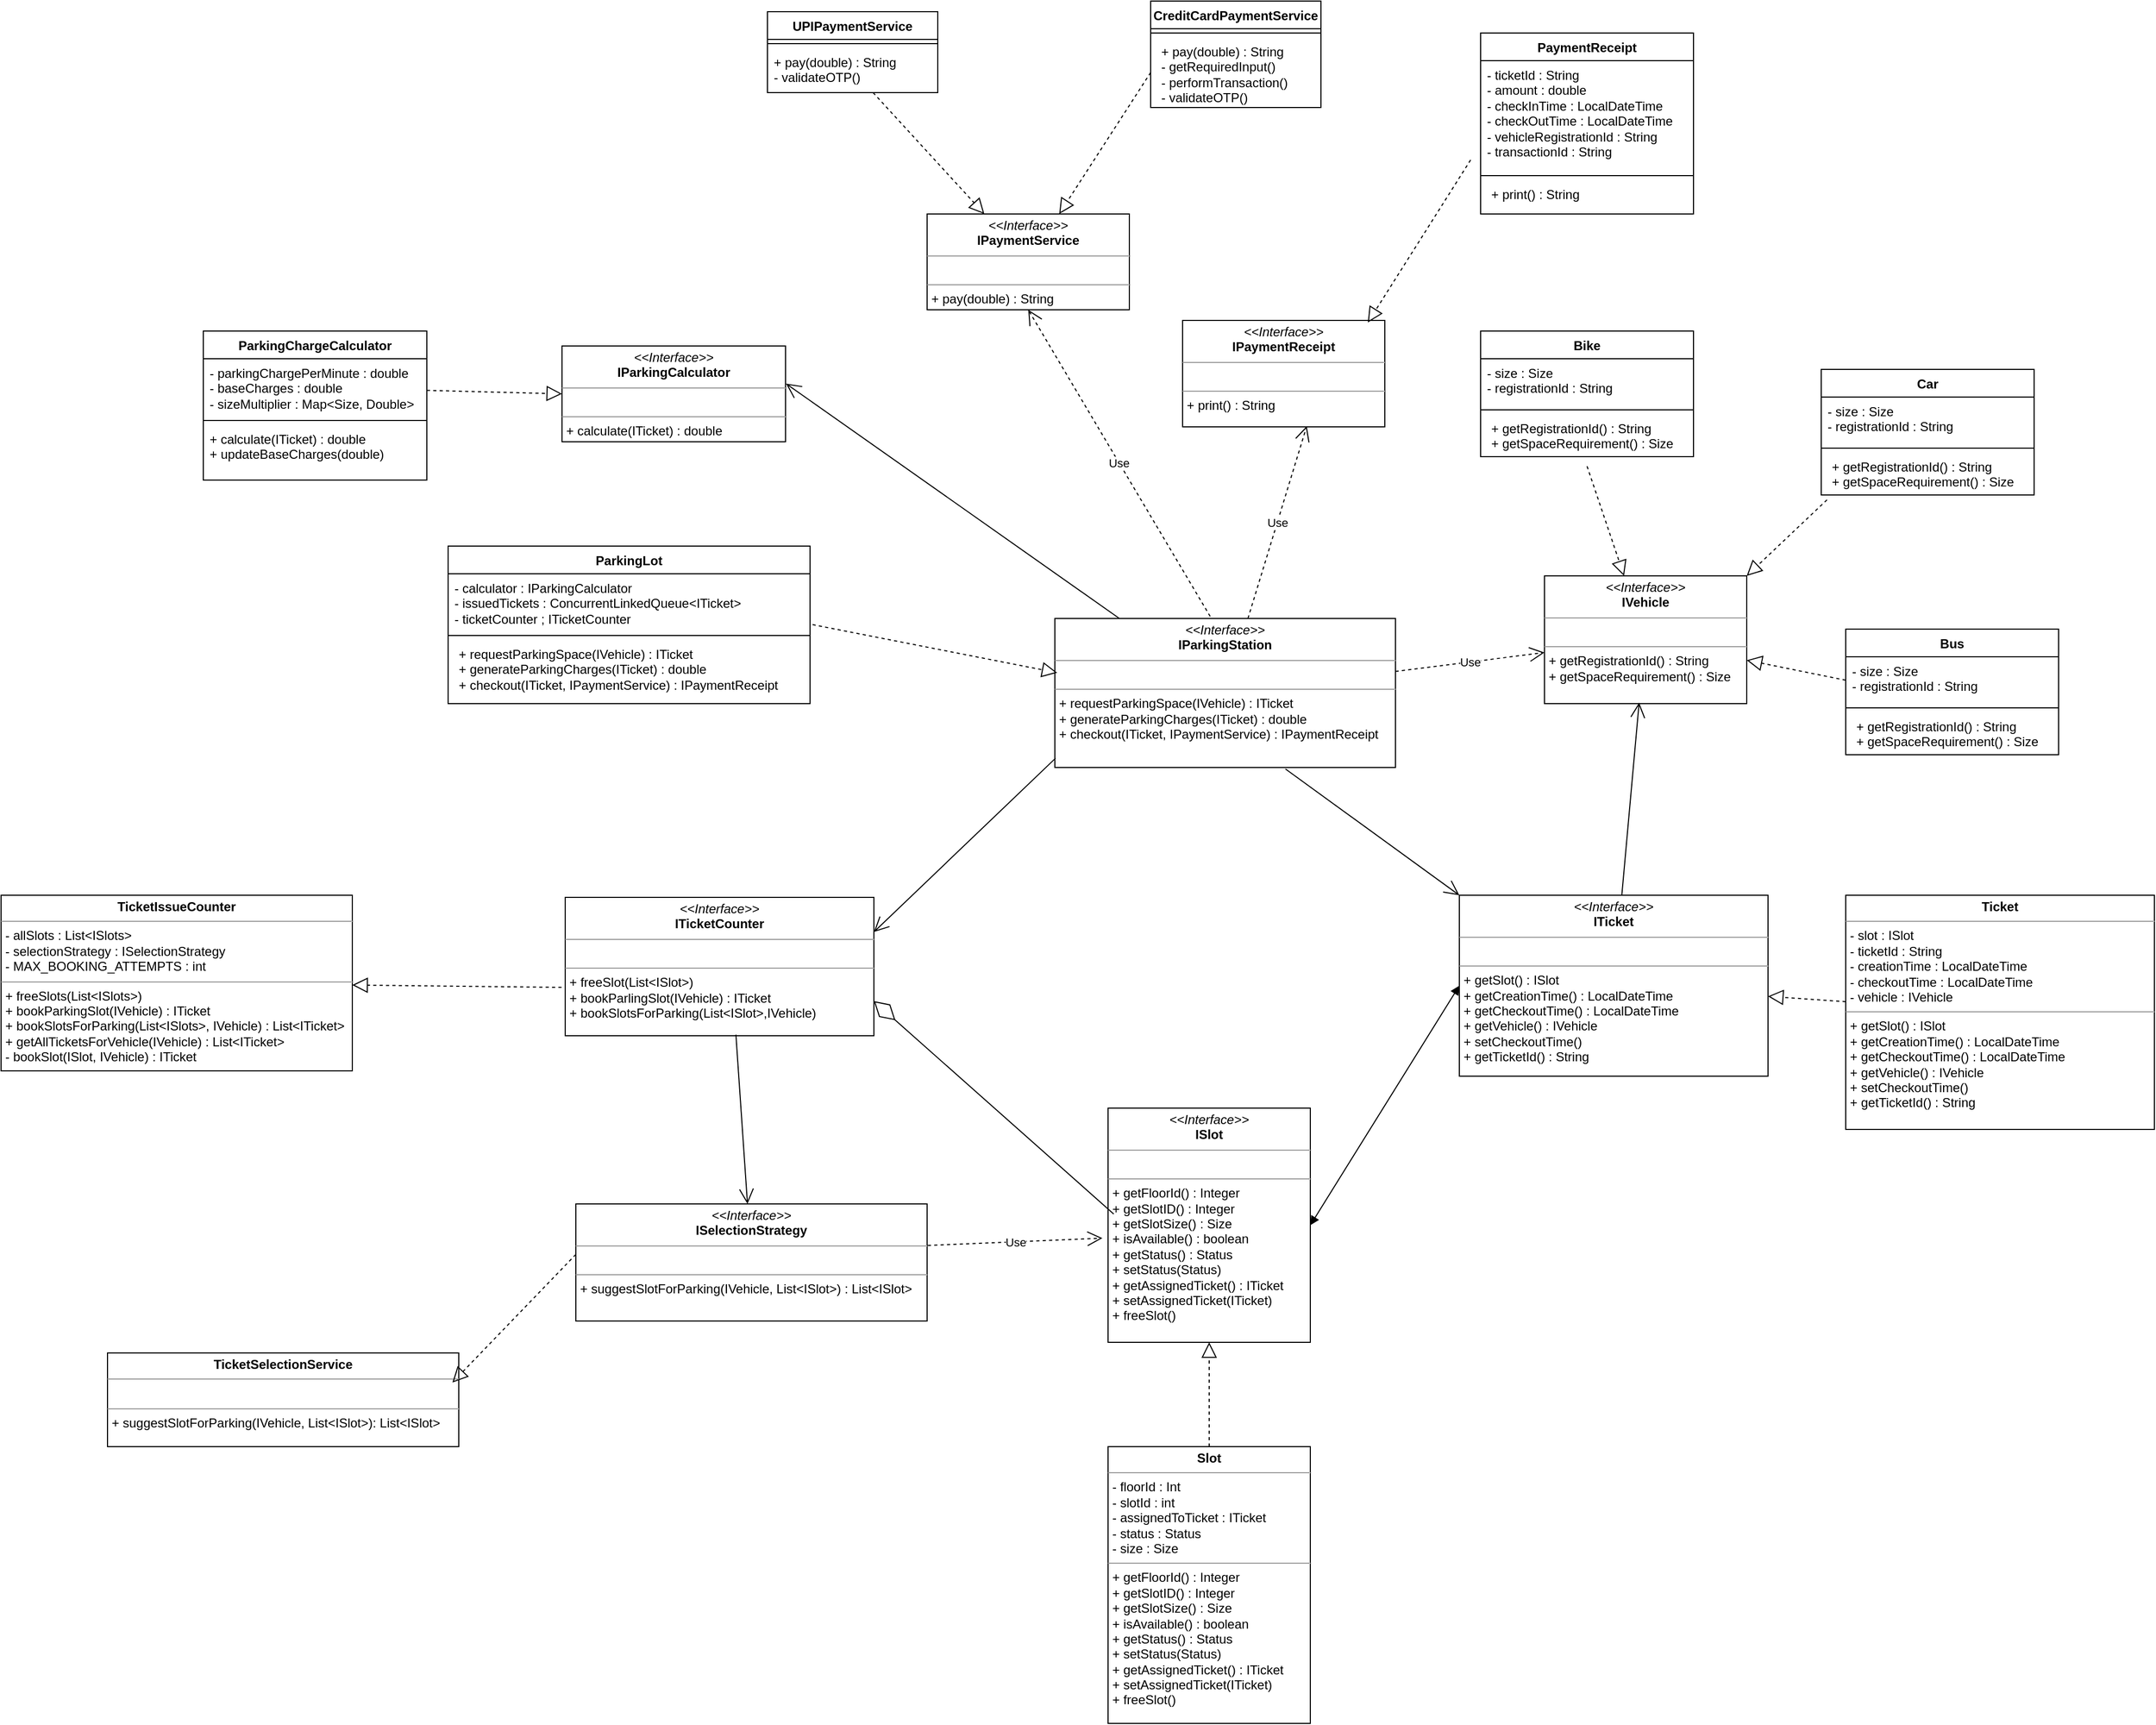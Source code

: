 <mxfile version="21.0.2" type="device"><diagram name="Page-1" id="lLkHNbBGAt3HQMY5YFFs"><mxGraphModel dx="3447" dy="2124" grid="1" gridSize="10" guides="1" tooltips="1" connect="1" arrows="1" fold="1" page="1" pageScale="1" pageWidth="827" pageHeight="1169" math="0" shadow="0"><root><mxCell id="0"/><mxCell id="1" parent="0"/><mxCell id="XF9tV5gIpaY5ltOOP2SK-1" value="&lt;p style=&quot;margin:0px;margin-top:4px;text-align:center;&quot;&gt;&lt;i&gt;&amp;lt;&amp;lt;Interface&amp;gt;&amp;gt;&lt;/i&gt;&lt;br&gt;&lt;b&gt;IVehicle&lt;/b&gt;&lt;/p&gt;&lt;hr size=&quot;1&quot;&gt;&lt;p style=&quot;margin:0px;margin-left:4px;&quot;&gt;&lt;br&gt;&lt;/p&gt;&lt;hr size=&quot;1&quot;&gt;&lt;p style=&quot;margin:0px;margin-left:4px;&quot;&gt;+ getRegistrationId() : String&lt;/p&gt;&lt;p style=&quot;margin:0px;margin-left:4px;&quot;&gt;+ getSpaceRequirement() : Size&amp;nbsp;&lt;/p&gt;" style="verticalAlign=top;align=left;overflow=fill;fontSize=12;fontFamily=Helvetica;html=1;whiteSpace=wrap;" parent="1" vertex="1"><mxGeometry x="460" y="410" width="190" height="120" as="geometry"/></mxCell><mxCell id="XF9tV5gIpaY5ltOOP2SK-2" value="Car" style="swimlane;fontStyle=1;align=center;verticalAlign=top;childLayout=stackLayout;horizontal=1;startSize=26;horizontalStack=0;resizeParent=1;resizeParentMax=0;resizeLast=0;collapsible=1;marginBottom=0;whiteSpace=wrap;html=1;" parent="1" vertex="1"><mxGeometry x="720" y="216" width="200" height="118" as="geometry"/></mxCell><mxCell id="XF9tV5gIpaY5ltOOP2SK-3" value="- size : Size&lt;br&gt;- registrationId : String" style="text;strokeColor=none;fillColor=none;align=left;verticalAlign=top;spacingLeft=4;spacingRight=4;overflow=hidden;rotatable=0;points=[[0,0.5],[1,0.5]];portConstraint=eastwest;whiteSpace=wrap;html=1;" parent="XF9tV5gIpaY5ltOOP2SK-2" vertex="1"><mxGeometry y="26" width="200" height="44" as="geometry"/></mxCell><mxCell id="XF9tV5gIpaY5ltOOP2SK-4" value="" style="line;strokeWidth=1;fillColor=none;align=left;verticalAlign=middle;spacingTop=-1;spacingLeft=3;spacingRight=3;rotatable=0;labelPosition=right;points=[];portConstraint=eastwest;strokeColor=inherit;" parent="XF9tV5gIpaY5ltOOP2SK-2" vertex="1"><mxGeometry y="70" width="200" height="8" as="geometry"/></mxCell><mxCell id="XF9tV5gIpaY5ltOOP2SK-5" value="&lt;p style=&quot;border-color: var(--border-color); margin: 0px 0px 0px 4px;&quot;&gt;+ getRegistrationId() : String&lt;/p&gt;&lt;p style=&quot;border-color: var(--border-color); margin: 0px 0px 0px 4px;&quot;&gt;+ getSpaceRequirement() : Size&amp;nbsp;&lt;/p&gt;" style="text;strokeColor=none;fillColor=none;align=left;verticalAlign=top;spacingLeft=4;spacingRight=4;overflow=hidden;rotatable=0;points=[[0,0.5],[1,0.5]];portConstraint=eastwest;whiteSpace=wrap;html=1;" parent="XF9tV5gIpaY5ltOOP2SK-2" vertex="1"><mxGeometry y="78" width="200" height="40" as="geometry"/></mxCell><mxCell id="XF9tV5gIpaY5ltOOP2SK-6" value="Bike" style="swimlane;fontStyle=1;align=center;verticalAlign=top;childLayout=stackLayout;horizontal=1;startSize=26;horizontalStack=0;resizeParent=1;resizeParentMax=0;resizeLast=0;collapsible=1;marginBottom=0;whiteSpace=wrap;html=1;" parent="1" vertex="1"><mxGeometry x="400" y="180" width="200" height="118" as="geometry"/></mxCell><mxCell id="XF9tV5gIpaY5ltOOP2SK-7" value="- size : Size&lt;br&gt;-&amp;nbsp;registrationId : String" style="text;strokeColor=none;fillColor=none;align=left;verticalAlign=top;spacingLeft=4;spacingRight=4;overflow=hidden;rotatable=0;points=[[0,0.5],[1,0.5]];portConstraint=eastwest;whiteSpace=wrap;html=1;" parent="XF9tV5gIpaY5ltOOP2SK-6" vertex="1"><mxGeometry y="26" width="200" height="44" as="geometry"/></mxCell><mxCell id="XF9tV5gIpaY5ltOOP2SK-8" value="" style="line;strokeWidth=1;fillColor=none;align=left;verticalAlign=middle;spacingTop=-1;spacingLeft=3;spacingRight=3;rotatable=0;labelPosition=right;points=[];portConstraint=eastwest;strokeColor=inherit;" parent="XF9tV5gIpaY5ltOOP2SK-6" vertex="1"><mxGeometry y="70" width="200" height="8" as="geometry"/></mxCell><mxCell id="XF9tV5gIpaY5ltOOP2SK-9" value="&lt;p style=&quot;border-color: var(--border-color); margin: 0px 0px 0px 4px;&quot;&gt;+ getRegistrationId() : String&lt;/p&gt;&lt;p style=&quot;border-color: var(--border-color); margin: 0px 0px 0px 4px;&quot;&gt;+ getSpaceRequirement() : Size&amp;nbsp;&lt;/p&gt;" style="text;strokeColor=none;fillColor=none;align=left;verticalAlign=top;spacingLeft=4;spacingRight=4;overflow=hidden;rotatable=0;points=[[0,0.5],[1,0.5]];portConstraint=eastwest;whiteSpace=wrap;html=1;" parent="XF9tV5gIpaY5ltOOP2SK-6" vertex="1"><mxGeometry y="78" width="200" height="40" as="geometry"/></mxCell><mxCell id="XF9tV5gIpaY5ltOOP2SK-10" value="Bus" style="swimlane;fontStyle=1;align=center;verticalAlign=top;childLayout=stackLayout;horizontal=1;startSize=26;horizontalStack=0;resizeParent=1;resizeParentMax=0;resizeLast=0;collapsible=1;marginBottom=0;whiteSpace=wrap;html=1;" parent="1" vertex="1"><mxGeometry x="743" y="460" width="200" height="118" as="geometry"/></mxCell><mxCell id="XF9tV5gIpaY5ltOOP2SK-11" value="- size : Size&lt;br&gt;- registrationId : String" style="text;strokeColor=none;fillColor=none;align=left;verticalAlign=top;spacingLeft=4;spacingRight=4;overflow=hidden;rotatable=0;points=[[0,0.5],[1,0.5]];portConstraint=eastwest;whiteSpace=wrap;html=1;" parent="XF9tV5gIpaY5ltOOP2SK-10" vertex="1"><mxGeometry y="26" width="200" height="44" as="geometry"/></mxCell><mxCell id="XF9tV5gIpaY5ltOOP2SK-12" value="" style="line;strokeWidth=1;fillColor=none;align=left;verticalAlign=middle;spacingTop=-1;spacingLeft=3;spacingRight=3;rotatable=0;labelPosition=right;points=[];portConstraint=eastwest;strokeColor=inherit;" parent="XF9tV5gIpaY5ltOOP2SK-10" vertex="1"><mxGeometry y="70" width="200" height="8" as="geometry"/></mxCell><mxCell id="XF9tV5gIpaY5ltOOP2SK-13" value="&lt;p style=&quot;border-color: var(--border-color); margin: 0px 0px 0px 4px;&quot;&gt;+ getRegistrationId() : String&lt;/p&gt;&lt;p style=&quot;border-color: var(--border-color); margin: 0px 0px 0px 4px;&quot;&gt;+ getSpaceRequirement() : Size&amp;nbsp;&lt;/p&gt;" style="text;strokeColor=none;fillColor=none;align=left;verticalAlign=top;spacingLeft=4;spacingRight=4;overflow=hidden;rotatable=0;points=[[0,0.5],[1,0.5]];portConstraint=eastwest;whiteSpace=wrap;html=1;" parent="XF9tV5gIpaY5ltOOP2SK-10" vertex="1"><mxGeometry y="78" width="200" height="40" as="geometry"/></mxCell><mxCell id="XF9tV5gIpaY5ltOOP2SK-14" value="&lt;p style=&quot;margin:0px;margin-top:4px;text-align:center;&quot;&gt;&lt;i&gt;&amp;lt;&amp;lt;Interface&amp;gt;&amp;gt;&lt;/i&gt;&lt;br&gt;&lt;b&gt;IParkingStation&lt;/b&gt;&lt;/p&gt;&lt;hr size=&quot;1&quot;&gt;&lt;p style=&quot;margin:0px;margin-left:4px;&quot;&gt;&lt;br&gt;&lt;/p&gt;&lt;hr size=&quot;1&quot;&gt;&lt;p style=&quot;margin:0px;margin-left:4px;&quot;&gt;+ requestParkingSpace(IVehicle) : ITicket&lt;/p&gt;&lt;p style=&quot;margin:0px;margin-left:4px;&quot;&gt;+ generateParkingCharges(ITicket) : double&lt;/p&gt;&lt;p style=&quot;margin:0px;margin-left:4px;&quot;&gt;+ checkout(ITicket, IPaymentService) : IPaymentReceipt&lt;/p&gt;" style="verticalAlign=top;align=left;overflow=fill;fontSize=12;fontFamily=Helvetica;html=1;whiteSpace=wrap;" parent="1" vertex="1"><mxGeometry y="450" width="320" height="140" as="geometry"/></mxCell><mxCell id="XF9tV5gIpaY5ltOOP2SK-15" value="&lt;p style=&quot;margin:0px;margin-top:4px;text-align:center;&quot;&gt;&lt;i&gt;&amp;lt;&amp;lt;Interface&amp;gt;&amp;gt;&lt;/i&gt;&lt;br&gt;&lt;b&gt;ITicket&lt;/b&gt;&lt;/p&gt;&lt;hr size=&quot;1&quot;&gt;&lt;p style=&quot;margin:0px;margin-left:4px;&quot;&gt;&lt;br&gt;&lt;/p&gt;&lt;hr size=&quot;1&quot;&gt;&lt;p style=&quot;margin:0px;margin-left:4px;&quot;&gt;+ getSlot() : ISlot&lt;/p&gt;&lt;p style=&quot;margin:0px;margin-left:4px;&quot;&gt;+ getCreationTime() : LocalDateTime&lt;/p&gt;&lt;p style=&quot;margin:0px;margin-left:4px;&quot;&gt;+ getCheckoutTime() : LocalDateTime&lt;/p&gt;&lt;p style=&quot;margin:0px;margin-left:4px;&quot;&gt;+ getVehicle() : IVehicle&lt;/p&gt;&lt;p style=&quot;margin:0px;margin-left:4px;&quot;&gt;+ setCheckoutTime()&lt;/p&gt;&lt;p style=&quot;margin:0px;margin-left:4px;&quot;&gt;+ getTicketId() : String&lt;/p&gt;" style="verticalAlign=top;align=left;overflow=fill;fontSize=12;fontFamily=Helvetica;html=1;whiteSpace=wrap;" parent="1" vertex="1"><mxGeometry x="380" y="710" width="290" height="170" as="geometry"/></mxCell><mxCell id="XF9tV5gIpaY5ltOOP2SK-17" value="&lt;p style=&quot;margin:0px;margin-top:4px;text-align:center;&quot;&gt;&lt;i&gt;&amp;lt;&amp;lt;Interface&amp;gt;&amp;gt;&lt;/i&gt;&lt;br&gt;&lt;b&gt;ISlot&lt;/b&gt;&lt;/p&gt;&lt;hr size=&quot;1&quot;&gt;&lt;p style=&quot;margin:0px;margin-left:4px;&quot;&gt;&lt;br&gt;&lt;/p&gt;&lt;hr size=&quot;1&quot;&gt;&lt;p style=&quot;margin:0px;margin-left:4px;&quot;&gt;+ getFloorId() : Integer&lt;/p&gt;&lt;p style=&quot;margin:0px;margin-left:4px;&quot;&gt;+ getSlotID() : Integer&lt;/p&gt;&lt;p style=&quot;margin:0px;margin-left:4px;&quot;&gt;+ getSlotSize() : Size&lt;/p&gt;&lt;p style=&quot;margin:0px;margin-left:4px;&quot;&gt;+ isAvailable() : boolean&lt;/p&gt;&lt;p style=&quot;margin:0px;margin-left:4px;&quot;&gt;+ getStatus() : Status&lt;/p&gt;&lt;p style=&quot;margin:0px;margin-left:4px;&quot;&gt;+ setStatus(Status)&lt;/p&gt;&lt;p style=&quot;margin:0px;margin-left:4px;&quot;&gt;+ getAssignedTicket() : ITicket&lt;/p&gt;&lt;p style=&quot;margin:0px;margin-left:4px;&quot;&gt;+ setAssignedTicket(ITicket)&lt;/p&gt;&lt;p style=&quot;margin:0px;margin-left:4px;&quot;&gt;+ freeSlot()&lt;/p&gt;" style="verticalAlign=top;align=left;overflow=fill;fontSize=12;fontFamily=Helvetica;html=1;whiteSpace=wrap;" parent="1" vertex="1"><mxGeometry x="50" y="910" width="190" height="220" as="geometry"/></mxCell><mxCell id="XF9tV5gIpaY5ltOOP2SK-18" value="ParkingLot" style="swimlane;fontStyle=1;align=center;verticalAlign=top;childLayout=stackLayout;horizontal=1;startSize=26;horizontalStack=0;resizeParent=1;resizeParentMax=0;resizeLast=0;collapsible=1;marginBottom=0;whiteSpace=wrap;html=1;" parent="1" vertex="1"><mxGeometry x="-570" y="382" width="340" height="148" as="geometry"/></mxCell><mxCell id="XF9tV5gIpaY5ltOOP2SK-19" value="- calculator : IParkingCalculator&lt;br&gt;- issuedTickets : ConcurrentLinkedQueue&amp;lt;ITicket&amp;gt;&lt;br&gt;- ticketCounter ; ITicketCounter" style="text;strokeColor=none;fillColor=none;align=left;verticalAlign=top;spacingLeft=4;spacingRight=4;overflow=hidden;rotatable=0;points=[[0,0.5],[1,0.5]];portConstraint=eastwest;whiteSpace=wrap;html=1;" parent="XF9tV5gIpaY5ltOOP2SK-18" vertex="1"><mxGeometry y="26" width="340" height="54" as="geometry"/></mxCell><mxCell id="XF9tV5gIpaY5ltOOP2SK-20" value="" style="line;strokeWidth=1;fillColor=none;align=left;verticalAlign=middle;spacingTop=-1;spacingLeft=3;spacingRight=3;rotatable=0;labelPosition=right;points=[];portConstraint=eastwest;strokeColor=inherit;" parent="XF9tV5gIpaY5ltOOP2SK-18" vertex="1"><mxGeometry y="80" width="340" height="8" as="geometry"/></mxCell><mxCell id="XF9tV5gIpaY5ltOOP2SK-21" value="&lt;p style=&quot;border-color: var(--border-color); margin: 0px 0px 0px 4px;&quot;&gt;+ requestParkingSpace(IVehicle) : ITicket&lt;/p&gt;&lt;p style=&quot;border-color: var(--border-color); margin: 0px 0px 0px 4px;&quot;&gt;+ generateParkingCharges(ITicket) : double&lt;/p&gt;&lt;p style=&quot;border-color: var(--border-color); margin: 0px 0px 0px 4px;&quot;&gt;+ checkout(ITicket, IPaymentService) : IPaymentReceipt&lt;/p&gt;" style="text;strokeColor=none;fillColor=none;align=left;verticalAlign=top;spacingLeft=4;spacingRight=4;overflow=hidden;rotatable=0;points=[[0,0.5],[1,0.5]];portConstraint=eastwest;whiteSpace=wrap;html=1;" parent="XF9tV5gIpaY5ltOOP2SK-18" vertex="1"><mxGeometry y="88" width="340" height="60" as="geometry"/></mxCell><mxCell id="XF9tV5gIpaY5ltOOP2SK-23" value="&lt;p style=&quot;margin:0px;margin-top:4px;text-align:center;&quot;&gt;&lt;b&gt;Slot&lt;/b&gt;&lt;/p&gt;&lt;hr size=&quot;1&quot;&gt;&lt;p style=&quot;margin:0px;margin-left:4px;&quot;&gt;- floorId : Int&lt;/p&gt;&lt;p style=&quot;margin:0px;margin-left:4px;&quot;&gt;- slotId : int&lt;/p&gt;&lt;p style=&quot;margin:0px;margin-left:4px;&quot;&gt;- assignedToTicket : ITicket&lt;/p&gt;&lt;p style=&quot;margin:0px;margin-left:4px;&quot;&gt;- status : Status&lt;/p&gt;&lt;p style=&quot;margin:0px;margin-left:4px;&quot;&gt;- size : Size&lt;/p&gt;&lt;hr size=&quot;1&quot;&gt;&lt;p style=&quot;border-color: var(--border-color); margin: 0px 0px 0px 4px;&quot;&gt;+ getFloorId() : Integer&lt;/p&gt;&lt;p style=&quot;border-color: var(--border-color); margin: 0px 0px 0px 4px;&quot;&gt;+ getSlotID() : Integer&lt;/p&gt;&lt;p style=&quot;border-color: var(--border-color); margin: 0px 0px 0px 4px;&quot;&gt;+ getSlotSize() : Size&lt;/p&gt;&lt;p style=&quot;border-color: var(--border-color); margin: 0px 0px 0px 4px;&quot;&gt;+ isAvailable() : boolean&lt;/p&gt;&lt;p style=&quot;border-color: var(--border-color); margin: 0px 0px 0px 4px;&quot;&gt;+ getStatus() : Status&lt;/p&gt;&lt;p style=&quot;border-color: var(--border-color); margin: 0px 0px 0px 4px;&quot;&gt;+ setStatus(Status)&lt;/p&gt;&lt;p style=&quot;border-color: var(--border-color); margin: 0px 0px 0px 4px;&quot;&gt;+ getAssignedTicket() : ITicket&lt;/p&gt;&lt;p style=&quot;border-color: var(--border-color); margin: 0px 0px 0px 4px;&quot;&gt;+ setAssignedTicket(ITicket)&lt;/p&gt;&lt;p style=&quot;border-color: var(--border-color); margin: 0px 0px 0px 4px;&quot;&gt;+ freeSlot()&lt;/p&gt;" style="verticalAlign=top;align=left;overflow=fill;fontSize=12;fontFamily=Helvetica;html=1;whiteSpace=wrap;" parent="1" vertex="1"><mxGeometry x="50" y="1228" width="190" height="260" as="geometry"/></mxCell><mxCell id="XF9tV5gIpaY5ltOOP2SK-24" value="&lt;p style=&quot;margin:0px;margin-top:4px;text-align:center;&quot;&gt;&lt;i&gt;&amp;lt;&amp;lt;Interface&amp;gt;&amp;gt;&lt;/i&gt;&lt;br&gt;&lt;b&gt;ISelectionStrategy&lt;/b&gt;&lt;/p&gt;&lt;hr size=&quot;1&quot;&gt;&lt;p style=&quot;margin:0px;margin-left:4px;&quot;&gt;&lt;br&gt;&lt;/p&gt;&lt;hr size=&quot;1&quot;&gt;&lt;p style=&quot;margin:0px;margin-left:4px;&quot;&gt;+ suggestSlotForParking(IVehicle, List&amp;lt;ISlot&amp;gt;) : List&amp;lt;ISlot&amp;gt;&lt;/p&gt;" style="verticalAlign=top;align=left;overflow=fill;fontSize=12;fontFamily=Helvetica;html=1;whiteSpace=wrap;" parent="1" vertex="1"><mxGeometry x="-450" y="1000" width="330" height="110" as="geometry"/></mxCell><mxCell id="XF9tV5gIpaY5ltOOP2SK-25" value="" style="endArrow=block;dashed=1;endFill=0;endSize=12;html=1;rounded=0;exitX=0.5;exitY=1.225;exitDx=0;exitDy=0;exitPerimeter=0;" parent="1" source="XF9tV5gIpaY5ltOOP2SK-9" target="XF9tV5gIpaY5ltOOP2SK-1" edge="1"><mxGeometry width="160" relative="1" as="geometry"><mxPoint x="233" y="330" as="sourcePoint"/><mxPoint x="393" y="330" as="targetPoint"/></mxGeometry></mxCell><mxCell id="XF9tV5gIpaY5ltOOP2SK-26" value="" style="endArrow=block;dashed=1;endFill=0;endSize=12;html=1;rounded=0;exitX=0.027;exitY=1.114;exitDx=0;exitDy=0;exitPerimeter=0;entryX=1;entryY=0;entryDx=0;entryDy=0;" parent="1" source="XF9tV5gIpaY5ltOOP2SK-5" target="XF9tV5gIpaY5ltOOP2SK-1" edge="1"><mxGeometry width="160" relative="1" as="geometry"><mxPoint x="243" y="380" as="sourcePoint"/><mxPoint x="403" y="380" as="targetPoint"/></mxGeometry></mxCell><mxCell id="XF9tV5gIpaY5ltOOP2SK-27" value="" style="endArrow=block;dashed=1;endFill=0;endSize=12;html=1;rounded=0;exitX=0;exitY=0.5;exitDx=0;exitDy=0;" parent="1" source="XF9tV5gIpaY5ltOOP2SK-11" target="XF9tV5gIpaY5ltOOP2SK-1" edge="1"><mxGeometry width="160" relative="1" as="geometry"><mxPoint x="203" y="350" as="sourcePoint"/><mxPoint x="363" y="350" as="targetPoint"/></mxGeometry></mxCell><mxCell id="XF9tV5gIpaY5ltOOP2SK-28" value="" style="endArrow=block;dashed=1;endFill=0;endSize=12;html=1;rounded=0;exitX=1.007;exitY=0.885;exitDx=0;exitDy=0;exitPerimeter=0;entryX=0.007;entryY=0.364;entryDx=0;entryDy=0;entryPerimeter=0;" parent="1" source="XF9tV5gIpaY5ltOOP2SK-19" target="XF9tV5gIpaY5ltOOP2SK-14" edge="1"><mxGeometry width="160" relative="1" as="geometry"><mxPoint x="-550" y="770" as="sourcePoint"/><mxPoint x="-390" y="770" as="targetPoint"/></mxGeometry></mxCell><mxCell id="XF9tV5gIpaY5ltOOP2SK-32" value="" style="endArrow=block;dashed=1;endFill=0;endSize=12;html=1;rounded=0;exitX=0.5;exitY=0;exitDx=0;exitDy=0;" parent="1" source="XF9tV5gIpaY5ltOOP2SK-23" target="XF9tV5gIpaY5ltOOP2SK-17" edge="1"><mxGeometry width="160" relative="1" as="geometry"><mxPoint x="-170" y="1042.64" as="sourcePoint"/><mxPoint x="-472.09" y="1042.64" as="targetPoint"/></mxGeometry></mxCell><mxCell id="XF9tV5gIpaY5ltOOP2SK-33" value="&lt;p style=&quot;margin:0px;margin-top:4px;text-align:center;&quot;&gt;&lt;b&gt;Ticket&lt;/b&gt;&lt;/p&gt;&lt;hr size=&quot;1&quot;&gt;&lt;p style=&quot;margin:0px;margin-left:4px;&quot;&gt;- slot : ISlot&lt;/p&gt;&lt;p style=&quot;margin:0px;margin-left:4px;&quot;&gt;- ticketId : String&lt;/p&gt;&lt;p style=&quot;margin:0px;margin-left:4px;&quot;&gt;- creationTime : LocalDateTime&lt;/p&gt;&lt;p style=&quot;margin:0px;margin-left:4px;&quot;&gt;- checkoutTime : LocalDateTime&lt;/p&gt;&lt;p style=&quot;margin:0px;margin-left:4px;&quot;&gt;- vehicle : IVehicle&lt;/p&gt;&lt;hr size=&quot;1&quot;&gt;&lt;p style=&quot;border-color: var(--border-color); margin: 0px 0px 0px 4px;&quot;&gt;+ getSlot() : ISlot&lt;/p&gt;&lt;p style=&quot;border-color: var(--border-color); margin: 0px 0px 0px 4px;&quot;&gt;+ getCreationTime() : LocalDateTime&lt;/p&gt;&lt;p style=&quot;border-color: var(--border-color); margin: 0px 0px 0px 4px;&quot;&gt;+ getCheckoutTime() : LocalDateTime&lt;/p&gt;&lt;p style=&quot;border-color: var(--border-color); margin: 0px 0px 0px 4px;&quot;&gt;+ getVehicle() : IVehicle&lt;/p&gt;&lt;p style=&quot;border-color: var(--border-color); margin: 0px 0px 0px 4px;&quot;&gt;+ setCheckoutTime()&lt;/p&gt;&lt;p style=&quot;border-color: var(--border-color); margin: 0px 0px 0px 4px;&quot;&gt;+ getTicketId() : String&lt;/p&gt;" style="verticalAlign=top;align=left;overflow=fill;fontSize=12;fontFamily=Helvetica;html=1;whiteSpace=wrap;" parent="1" vertex="1"><mxGeometry x="743" y="710" width="290" height="220" as="geometry"/></mxCell><mxCell id="XF9tV5gIpaY5ltOOP2SK-34" value="Use" style="endArrow=open;endSize=12;dashed=1;html=1;rounded=0;" parent="1" source="XF9tV5gIpaY5ltOOP2SK-14" target="XF9tV5gIpaY5ltOOP2SK-1" edge="1"><mxGeometry width="160" relative="1" as="geometry"><mxPoint x="280" y="650" as="sourcePoint"/><mxPoint x="440" y="650" as="targetPoint"/></mxGeometry></mxCell><mxCell id="XF9tV5gIpaY5ltOOP2SK-35" value="" style="endArrow=open;endFill=1;endSize=12;html=1;rounded=0;exitX=0.677;exitY=1.01;exitDx=0;exitDy=0;exitPerimeter=0;entryX=0;entryY=0;entryDx=0;entryDy=0;" parent="1" source="XF9tV5gIpaY5ltOOP2SK-14" target="XF9tV5gIpaY5ltOOP2SK-15" edge="1"><mxGeometry width="160" relative="1" as="geometry"><mxPoint x="410" y="660" as="sourcePoint"/><mxPoint x="570" y="660" as="targetPoint"/></mxGeometry></mxCell><mxCell id="XF9tV5gIpaY5ltOOP2SK-36" value="" style="endArrow=block;dashed=1;endFill=0;endSize=12;html=1;rounded=0;" parent="1" source="XF9tV5gIpaY5ltOOP2SK-33" target="XF9tV5gIpaY5ltOOP2SK-15" edge="1"><mxGeometry width="160" relative="1" as="geometry"><mxPoint x="-168" y="962" as="sourcePoint"/><mxPoint x="-27" y="883" as="targetPoint"/></mxGeometry></mxCell><mxCell id="XF9tV5gIpaY5ltOOP2SK-37" value="" style="endArrow=open;endFill=1;endSize=12;html=1;rounded=0;entryX=0.468;entryY=0.992;entryDx=0;entryDy=0;entryPerimeter=0;" parent="1" source="XF9tV5gIpaY5ltOOP2SK-15" target="XF9tV5gIpaY5ltOOP2SK-1" edge="1"><mxGeometry width="160" relative="1" as="geometry"><mxPoint x="-10" y="860" as="sourcePoint"/><mxPoint x="150" y="860" as="targetPoint"/></mxGeometry></mxCell><mxCell id="XF9tV5gIpaY5ltOOP2SK-39" value="&lt;p style=&quot;margin:0px;margin-top:4px;text-align:center;&quot;&gt;&lt;b&gt;TicketIssueCounter&lt;/b&gt;&lt;/p&gt;&lt;hr size=&quot;1&quot;&gt;&lt;p style=&quot;margin:0px;margin-left:4px;&quot;&gt;- allSlots : List&amp;lt;ISlots&amp;gt;&lt;/p&gt;&lt;p style=&quot;margin:0px;margin-left:4px;&quot;&gt;- selectionStrategy : ISelectionStrategy&lt;/p&gt;&lt;p style=&quot;margin:0px;margin-left:4px;&quot;&gt;- MAX_BOOKING_ATTEMPTS : int&lt;/p&gt;&lt;hr size=&quot;1&quot;&gt;&lt;p style=&quot;border-color: var(--border-color); margin: 0px 0px 0px 4px;&quot;&gt;+ freeSlots(List&amp;lt;ISlots&amp;gt;)&lt;/p&gt;&lt;p style=&quot;border-color: var(--border-color); margin: 0px 0px 0px 4px;&quot;&gt;+ bookParkingSlot(IVehicle) : ITicket&lt;/p&gt;&lt;p style=&quot;border-color: var(--border-color); margin: 0px 0px 0px 4px;&quot;&gt;+ bookSlotsForParking(List&amp;lt;ISlots&amp;gt;, IVehicle) : List&amp;lt;ITicket&amp;gt;&lt;/p&gt;&lt;p style=&quot;border-color: var(--border-color); margin: 0px 0px 0px 4px;&quot;&gt;+ getAllTicketsForVehicle(IVehicle) : List&amp;lt;ITicket&amp;gt;&lt;/p&gt;&lt;p style=&quot;border-color: var(--border-color); margin: 0px 0px 0px 4px;&quot;&gt;- bookSlot(ISlot, IVehicle) : ITicket&lt;/p&gt;" style="verticalAlign=top;align=left;overflow=fill;fontSize=12;fontFamily=Helvetica;html=1;whiteSpace=wrap;" parent="1" vertex="1"><mxGeometry x="-990" y="710" width="330" height="165" as="geometry"/></mxCell><mxCell id="XF9tV5gIpaY5ltOOP2SK-40" value="" style="endArrow=open;endFill=1;endSize=12;html=1;rounded=0;entryX=1.002;entryY=0.393;entryDx=0;entryDy=0;entryPerimeter=0;" parent="1" source="XF9tV5gIpaY5ltOOP2SK-14" target="XF9tV5gIpaY5ltOOP2SK-65" edge="1"><mxGeometry width="160" relative="1" as="geometry"><mxPoint x="-80" y="1100" as="sourcePoint"/><mxPoint x="80" y="1100" as="targetPoint"/></mxGeometry></mxCell><mxCell id="XF9tV5gIpaY5ltOOP2SK-41" value="" style="endArrow=block;dashed=1;endFill=0;endSize=12;html=1;rounded=0;exitX=0.009;exitY=0.651;exitDx=0;exitDy=0;exitPerimeter=0;" parent="1" source="4z1u4u1_YCB_TBfovZvs-3" target="XF9tV5gIpaY5ltOOP2SK-39" edge="1"><mxGeometry width="160" relative="1" as="geometry"><mxPoint x="-160" y="1107" as="sourcePoint"/><mxPoint y="1107" as="targetPoint"/></mxGeometry></mxCell><mxCell id="XF9tV5gIpaY5ltOOP2SK-44" value="&lt;p style=&quot;margin:0px;margin-top:4px;text-align:center;&quot;&gt;&lt;i&gt;&amp;lt;&amp;lt;Interface&amp;gt;&amp;gt;&lt;/i&gt;&lt;br&gt;&lt;b&gt;IPaymentService&lt;/b&gt;&lt;/p&gt;&lt;hr size=&quot;1&quot;&gt;&lt;p style=&quot;margin:0px;margin-left:4px;&quot;&gt;&lt;br&gt;&lt;/p&gt;&lt;hr size=&quot;1&quot;&gt;&lt;p style=&quot;margin:0px;margin-left:4px;&quot;&gt;+ pay(double) : String&lt;/p&gt;" style="verticalAlign=top;align=left;overflow=fill;fontSize=12;fontFamily=Helvetica;html=1;whiteSpace=wrap;" parent="1" vertex="1"><mxGeometry x="-120" y="70" width="190" height="90" as="geometry"/></mxCell><mxCell id="XF9tV5gIpaY5ltOOP2SK-45" value="CreditCardPaymentService" style="swimlane;fontStyle=1;align=center;verticalAlign=top;childLayout=stackLayout;horizontal=1;startSize=26;horizontalStack=0;resizeParent=1;resizeParentMax=0;resizeLast=0;collapsible=1;marginBottom=0;whiteSpace=wrap;html=1;" parent="1" vertex="1"><mxGeometry x="90" y="-130" width="160" height="100" as="geometry"/></mxCell><mxCell id="XF9tV5gIpaY5ltOOP2SK-47" value="" style="line;strokeWidth=1;fillColor=none;align=left;verticalAlign=middle;spacingTop=-1;spacingLeft=3;spacingRight=3;rotatable=0;labelPosition=right;points=[];portConstraint=eastwest;strokeColor=inherit;" parent="XF9tV5gIpaY5ltOOP2SK-45" vertex="1"><mxGeometry y="26" width="160" height="8" as="geometry"/></mxCell><mxCell id="XF9tV5gIpaY5ltOOP2SK-48" value="&lt;p style=&quot;border-color: var(--border-color); margin: 0px 0px 0px 4px;&quot;&gt;+ pay(double) : String&lt;/p&gt;&lt;p style=&quot;border-color: var(--border-color); margin: 0px 0px 0px 4px;&quot;&gt;- getRequiredInput()&lt;/p&gt;&lt;p style=&quot;border-color: var(--border-color); margin: 0px 0px 0px 4px;&quot;&gt;- performTransaction()&lt;/p&gt;&lt;p style=&quot;border-color: var(--border-color); margin: 0px 0px 0px 4px;&quot;&gt;- validateOTP()&lt;/p&gt;" style="text;strokeColor=none;fillColor=none;align=left;verticalAlign=top;spacingLeft=4;spacingRight=4;overflow=hidden;rotatable=0;points=[[0,0.5],[1,0.5]];portConstraint=eastwest;whiteSpace=wrap;html=1;" parent="XF9tV5gIpaY5ltOOP2SK-45" vertex="1"><mxGeometry y="34" width="160" height="66" as="geometry"/></mxCell><mxCell id="XF9tV5gIpaY5ltOOP2SK-49" value="UPIPaymentService" style="swimlane;fontStyle=1;align=center;verticalAlign=top;childLayout=stackLayout;horizontal=1;startSize=26;horizontalStack=0;resizeParent=1;resizeParentMax=0;resizeLast=0;collapsible=1;marginBottom=0;whiteSpace=wrap;html=1;" parent="1" vertex="1"><mxGeometry x="-270" y="-120" width="160" height="76" as="geometry"/></mxCell><mxCell id="XF9tV5gIpaY5ltOOP2SK-51" value="" style="line;strokeWidth=1;fillColor=none;align=left;verticalAlign=middle;spacingTop=-1;spacingLeft=3;spacingRight=3;rotatable=0;labelPosition=right;points=[];portConstraint=eastwest;strokeColor=inherit;" parent="XF9tV5gIpaY5ltOOP2SK-49" vertex="1"><mxGeometry y="26" width="160" height="8" as="geometry"/></mxCell><mxCell id="XF9tV5gIpaY5ltOOP2SK-52" value="+ pay(double) : String&lt;br&gt;- validateOTP()" style="text;strokeColor=none;fillColor=none;align=left;verticalAlign=top;spacingLeft=4;spacingRight=4;overflow=hidden;rotatable=0;points=[[0,0.5],[1,0.5]];portConstraint=eastwest;whiteSpace=wrap;html=1;" parent="XF9tV5gIpaY5ltOOP2SK-49" vertex="1"><mxGeometry y="34" width="160" height="42" as="geometry"/></mxCell><mxCell id="XF9tV5gIpaY5ltOOP2SK-53" value="" style="endArrow=block;dashed=1;endFill=0;endSize=12;html=1;rounded=0;exitX=0;exitY=0.734;exitDx=0;exitDy=0;exitPerimeter=0;" parent="1" target="XF9tV5gIpaY5ltOOP2SK-44" edge="1"><mxGeometry width="160" relative="1" as="geometry"><mxPoint x="90" y="-62.896" as="sourcePoint"/><mxPoint x="-648" y="597" as="targetPoint"/></mxGeometry></mxCell><mxCell id="XF9tV5gIpaY5ltOOP2SK-54" value="" style="endArrow=block;dashed=1;endFill=0;endSize=12;html=1;rounded=0;" parent="1" source="XF9tV5gIpaY5ltOOP2SK-52" target="XF9tV5gIpaY5ltOOP2SK-44" edge="1"><mxGeometry width="160" relative="1" as="geometry"><mxPoint x="-230" y="-10" as="sourcePoint"/><mxPoint x="130" y="126" as="targetPoint"/></mxGeometry></mxCell><mxCell id="XF9tV5gIpaY5ltOOP2SK-61" value="ParkingChargeCalculator" style="swimlane;fontStyle=1;align=center;verticalAlign=top;childLayout=stackLayout;horizontal=1;startSize=26;horizontalStack=0;resizeParent=1;resizeParentMax=0;resizeLast=0;collapsible=1;marginBottom=0;whiteSpace=wrap;html=1;" parent="1" vertex="1"><mxGeometry x="-800" y="180" width="210" height="140" as="geometry"/></mxCell><mxCell id="XF9tV5gIpaY5ltOOP2SK-62" value="- parkingChargePerMinute : double&lt;br&gt;- baseCharges : double&lt;br&gt;- sizeMultiplier : Map&amp;lt;Size, Double&amp;gt;" style="text;strokeColor=none;fillColor=none;align=left;verticalAlign=top;spacingLeft=4;spacingRight=4;overflow=hidden;rotatable=0;points=[[0,0.5],[1,0.5]];portConstraint=eastwest;whiteSpace=wrap;html=1;" parent="XF9tV5gIpaY5ltOOP2SK-61" vertex="1"><mxGeometry y="26" width="210" height="54" as="geometry"/></mxCell><mxCell id="XF9tV5gIpaY5ltOOP2SK-63" value="" style="line;strokeWidth=1;fillColor=none;align=left;verticalAlign=middle;spacingTop=-1;spacingLeft=3;spacingRight=3;rotatable=0;labelPosition=right;points=[];portConstraint=eastwest;strokeColor=inherit;" parent="XF9tV5gIpaY5ltOOP2SK-61" vertex="1"><mxGeometry y="80" width="210" height="8" as="geometry"/></mxCell><mxCell id="XF9tV5gIpaY5ltOOP2SK-64" value="+ calculate(ITicket) : double&lt;br&gt;+ updateBaseCharges(double)" style="text;strokeColor=none;fillColor=none;align=left;verticalAlign=top;spacingLeft=4;spacingRight=4;overflow=hidden;rotatable=0;points=[[0,0.5],[1,0.5]];portConstraint=eastwest;whiteSpace=wrap;html=1;" parent="XF9tV5gIpaY5ltOOP2SK-61" vertex="1"><mxGeometry y="88" width="210" height="52" as="geometry"/></mxCell><mxCell id="XF9tV5gIpaY5ltOOP2SK-65" value="&lt;p style=&quot;margin:0px;margin-top:4px;text-align:center;&quot;&gt;&lt;i&gt;&amp;lt;&amp;lt;Interface&amp;gt;&amp;gt;&lt;/i&gt;&lt;br&gt;&lt;b&gt;IParkingCalculator&lt;/b&gt;&lt;/p&gt;&lt;hr size=&quot;1&quot;&gt;&lt;p style=&quot;margin:0px;margin-left:4px;&quot;&gt;&lt;br&gt;&lt;/p&gt;&lt;hr size=&quot;1&quot;&gt;&lt;p style=&quot;margin:0px;margin-left:4px;&quot;&gt;+ calculate(ITicket) : double&lt;/p&gt;" style="verticalAlign=top;align=left;overflow=fill;fontSize=12;fontFamily=Helvetica;html=1;whiteSpace=wrap;" parent="1" vertex="1"><mxGeometry x="-463" y="194" width="210" height="90" as="geometry"/></mxCell><mxCell id="XF9tV5gIpaY5ltOOP2SK-66" value="" style="endArrow=block;dashed=1;endFill=0;endSize=12;html=1;rounded=0;entryX=0;entryY=0.5;entryDx=0;entryDy=0;" parent="1" source="XF9tV5gIpaY5ltOOP2SK-62" target="XF9tV5gIpaY5ltOOP2SK-65" edge="1"><mxGeometry width="160" relative="1" as="geometry"><mxPoint x="-113" y="197" as="sourcePoint"/><mxPoint x="-223" y="150" as="targetPoint"/></mxGeometry></mxCell><mxCell id="XF9tV5gIpaY5ltOOP2SK-68" value="Use" style="endArrow=open;endSize=12;dashed=1;html=1;rounded=0;entryX=0.5;entryY=1;entryDx=0;entryDy=0;exitX=0.456;exitY=-0.014;exitDx=0;exitDy=0;exitPerimeter=0;" parent="1" source="XF9tV5gIpaY5ltOOP2SK-14" target="XF9tV5gIpaY5ltOOP2SK-44" edge="1"><mxGeometry width="160" relative="1" as="geometry"><mxPoint x="390" y="590" as="sourcePoint"/><mxPoint x="550" y="590" as="targetPoint"/></mxGeometry></mxCell><mxCell id="4z1u4u1_YCB_TBfovZvs-1" value="&lt;p style=&quot;margin:0px;margin-top:4px;text-align:center;&quot;&gt;&lt;i&gt;&amp;lt;&amp;lt;Interface&amp;gt;&amp;gt;&lt;/i&gt;&lt;br&gt;&lt;b&gt;IPaymentReceipt&lt;/b&gt;&lt;/p&gt;&lt;hr size=&quot;1&quot;&gt;&lt;p style=&quot;margin:0px;margin-left:4px;&quot;&gt;&lt;br&gt;&lt;/p&gt;&lt;hr size=&quot;1&quot;&gt;&lt;p style=&quot;margin:0px;margin-left:4px;&quot;&gt;+ print() : String&lt;/p&gt;&lt;p style=&quot;margin:0px;margin-left:4px;&quot;&gt;&lt;br&gt;&lt;/p&gt;" style="verticalAlign=top;align=left;overflow=fill;fontSize=12;fontFamily=Helvetica;html=1;whiteSpace=wrap;" vertex="1" parent="1"><mxGeometry x="120" y="170" width="190" height="100" as="geometry"/></mxCell><mxCell id="4z1u4u1_YCB_TBfovZvs-2" value="Use" style="endArrow=open;endSize=12;dashed=1;html=1;rounded=0;entryX=0.614;entryY=0.993;entryDx=0;entryDy=0;entryPerimeter=0;" edge="1" parent="1" source="XF9tV5gIpaY5ltOOP2SK-14" target="4z1u4u1_YCB_TBfovZvs-1"><mxGeometry width="160" relative="1" as="geometry"><mxPoint x="330" y="510" as="sourcePoint"/><mxPoint x="470" y="492" as="targetPoint"/></mxGeometry></mxCell><mxCell id="4z1u4u1_YCB_TBfovZvs-3" value="&lt;p style=&quot;margin:0px;margin-top:4px;text-align:center;&quot;&gt;&lt;i&gt;&amp;lt;&amp;lt;Interface&amp;gt;&amp;gt;&lt;/i&gt;&lt;br&gt;&lt;b&gt;ITicketCounter&lt;/b&gt;&lt;/p&gt;&lt;hr size=&quot;1&quot;&gt;&lt;p style=&quot;margin:0px;margin-left:4px;&quot;&gt;&lt;br&gt;&lt;/p&gt;&lt;hr size=&quot;1&quot;&gt;&lt;p style=&quot;margin:0px;margin-left:4px;&quot;&gt;+ freeSlot(List&amp;lt;ISlot&amp;gt;)&lt;/p&gt;&lt;p style=&quot;margin:0px;margin-left:4px;&quot;&gt;+ bookParlingSlot(IVehicle) : ITicket&lt;/p&gt;&lt;p style=&quot;margin:0px;margin-left:4px;&quot;&gt;+ bookSlotsForParking(List&amp;lt;ISlot&amp;gt;,IVehicle)&lt;/p&gt;" style="verticalAlign=top;align=left;overflow=fill;fontSize=12;fontFamily=Helvetica;html=1;whiteSpace=wrap;" vertex="1" parent="1"><mxGeometry x="-460" y="712" width="290" height="130" as="geometry"/></mxCell><mxCell id="4z1u4u1_YCB_TBfovZvs-4" value="" style="endArrow=open;endFill=1;endSize=12;html=1;rounded=0;exitX=0.002;exitY=0.938;exitDx=0;exitDy=0;exitPerimeter=0;entryX=1;entryY=0.25;entryDx=0;entryDy=0;" edge="1" parent="1" source="XF9tV5gIpaY5ltOOP2SK-14" target="4z1u4u1_YCB_TBfovZvs-3"><mxGeometry width="160" relative="1" as="geometry"><mxPoint x="0.64" y="610.0" as="sourcePoint"/><mxPoint x="-203" y="732.64" as="targetPoint"/></mxGeometry></mxCell><mxCell id="4z1u4u1_YCB_TBfovZvs-5" value="&lt;p style=&quot;margin:0px;margin-top:4px;text-align:center;&quot;&gt;&lt;b&gt;TicketSelectionService&lt;/b&gt;&lt;/p&gt;&lt;hr size=&quot;1&quot;&gt;&lt;p style=&quot;margin:0px;margin-left:4px;&quot;&gt;&lt;br&gt;&lt;/p&gt;&lt;hr size=&quot;1&quot;&gt;&lt;p style=&quot;border-color: var(--border-color); margin: 0px 0px 0px 4px;&quot;&gt;+ suggestSlotForParking(IVehicle, List&amp;lt;ISlot&amp;gt;): List&amp;lt;ISlot&amp;gt;&lt;/p&gt;&lt;p style=&quot;border-color: var(--border-color); margin: 0px 0px 0px 4px;&quot;&gt;&lt;br&gt;&lt;/p&gt;" style="verticalAlign=top;align=left;overflow=fill;fontSize=12;fontFamily=Helvetica;html=1;whiteSpace=wrap;" vertex="1" parent="1"><mxGeometry x="-890" y="1140" width="330" height="88" as="geometry"/></mxCell><mxCell id="4z1u4u1_YCB_TBfovZvs-6" value="" style="endArrow=block;dashed=1;endFill=0;endSize=12;html=1;rounded=0;exitX=0;exitY=0.431;exitDx=0;exitDy=0;exitPerimeter=0;entryX=0.982;entryY=0.315;entryDx=0;entryDy=0;entryPerimeter=0;" edge="1" parent="1" source="XF9tV5gIpaY5ltOOP2SK-24" target="4z1u4u1_YCB_TBfovZvs-5"><mxGeometry width="160" relative="1" as="geometry"><mxPoint x="-447" y="807" as="sourcePoint"/><mxPoint x="-650" y="804" as="targetPoint"/></mxGeometry></mxCell><mxCell id="4z1u4u1_YCB_TBfovZvs-7" value="PaymentReceipt" style="swimlane;fontStyle=1;align=center;verticalAlign=top;childLayout=stackLayout;horizontal=1;startSize=26;horizontalStack=0;resizeParent=1;resizeParentMax=0;resizeLast=0;collapsible=1;marginBottom=0;whiteSpace=wrap;html=1;" vertex="1" parent="1"><mxGeometry x="400" y="-100" width="200" height="170" as="geometry"/></mxCell><mxCell id="4z1u4u1_YCB_TBfovZvs-8" value="- ticketId : String&lt;br&gt;- amount : double&lt;br&gt;- checkInTime : LocalDateTime&lt;br&gt;- checkOutTime : LocalDateTime&lt;br&gt;- vehicleRegistrationId : String&lt;br&gt;- transactionId : String" style="text;strokeColor=none;fillColor=none;align=left;verticalAlign=top;spacingLeft=4;spacingRight=4;overflow=hidden;rotatable=0;points=[[0,0.5],[1,0.5]];portConstraint=eastwest;whiteSpace=wrap;html=1;" vertex="1" parent="4z1u4u1_YCB_TBfovZvs-7"><mxGeometry y="26" width="200" height="104" as="geometry"/></mxCell><mxCell id="4z1u4u1_YCB_TBfovZvs-9" value="" style="line;strokeWidth=1;fillColor=none;align=left;verticalAlign=middle;spacingTop=-1;spacingLeft=3;spacingRight=3;rotatable=0;labelPosition=right;points=[];portConstraint=eastwest;strokeColor=inherit;" vertex="1" parent="4z1u4u1_YCB_TBfovZvs-7"><mxGeometry y="130" width="200" height="8" as="geometry"/></mxCell><mxCell id="4z1u4u1_YCB_TBfovZvs-10" value="&lt;p style=&quot;border-color: var(--border-color); margin: 0px 0px 0px 4px;&quot;&gt;+ print() : String&lt;/p&gt;" style="text;strokeColor=none;fillColor=none;align=left;verticalAlign=top;spacingLeft=4;spacingRight=4;overflow=hidden;rotatable=0;points=[[0,0.5],[1,0.5]];portConstraint=eastwest;whiteSpace=wrap;html=1;" vertex="1" parent="4z1u4u1_YCB_TBfovZvs-7"><mxGeometry y="138" width="200" height="32" as="geometry"/></mxCell><mxCell id="4z1u4u1_YCB_TBfovZvs-11" value="" style="endArrow=block;dashed=1;endFill=0;endSize=12;html=1;rounded=0;exitX=-0.047;exitY=0.897;exitDx=0;exitDy=0;exitPerimeter=0;entryX=0.916;entryY=0.02;entryDx=0;entryDy=0;entryPerimeter=0;" edge="1" parent="1" source="4z1u4u1_YCB_TBfovZvs-8" target="4z1u4u1_YCB_TBfovZvs-1"><mxGeometry width="160" relative="1" as="geometry"><mxPoint x="510" y="317" as="sourcePoint"/><mxPoint x="545" y="420" as="targetPoint"/></mxGeometry></mxCell><mxCell id="4z1u4u1_YCB_TBfovZvs-12" value="Use" style="endArrow=open;endSize=12;dashed=1;html=1;rounded=0;entryX=-0.028;entryY=0.555;entryDx=0;entryDy=0;entryPerimeter=0;exitX=1.002;exitY=0.355;exitDx=0;exitDy=0;exitPerimeter=0;" edge="1" parent="1" source="XF9tV5gIpaY5ltOOP2SK-24" target="XF9tV5gIpaY5ltOOP2SK-17"><mxGeometry width="160" relative="1" as="geometry"><mxPoint x="191" y="532.64" as="sourcePoint"/><mxPoint x="247" y="351.64" as="targetPoint"/></mxGeometry></mxCell><mxCell id="4z1u4u1_YCB_TBfovZvs-13" value="" style="endArrow=diamondThin;endFill=0;endSize=24;html=1;rounded=0;entryX=1;entryY=0.75;entryDx=0;entryDy=0;exitX=0.028;exitY=0.452;exitDx=0;exitDy=0;exitPerimeter=0;" edge="1" parent="1" source="XF9tV5gIpaY5ltOOP2SK-17" target="4z1u4u1_YCB_TBfovZvs-3"><mxGeometry width="160" relative="1" as="geometry"><mxPoint x="-860" y="1112.64" as="sourcePoint"/><mxPoint x="-700" y="1112.64" as="targetPoint"/></mxGeometry></mxCell><mxCell id="4z1u4u1_YCB_TBfovZvs-14" value="" style="endArrow=open;endFill=1;endSize=12;html=1;rounded=0;exitX=0.553;exitY=0.992;exitDx=0;exitDy=0;exitPerimeter=0;" edge="1" parent="1" source="4z1u4u1_YCB_TBfovZvs-3" target="XF9tV5gIpaY5ltOOP2SK-24"><mxGeometry width="160" relative="1" as="geometry"><mxPoint x="281" y="709" as="sourcePoint"/><mxPoint x="-160" y="820" as="targetPoint"/></mxGeometry></mxCell><mxCell id="4z1u4u1_YCB_TBfovZvs-15" value="" style="endArrow=block;startArrow=block;endFill=1;startFill=1;html=1;rounded=0;entryX=0;entryY=0.5;entryDx=0;entryDy=0;exitX=1;exitY=0.5;exitDx=0;exitDy=0;" edge="1" parent="1" source="XF9tV5gIpaY5ltOOP2SK-17" target="XF9tV5gIpaY5ltOOP2SK-15"><mxGeometry width="160" relative="1" as="geometry"><mxPoint x="-390" y="1320" as="sourcePoint"/><mxPoint x="-230" y="1320" as="targetPoint"/></mxGeometry></mxCell></root></mxGraphModel></diagram></mxfile>